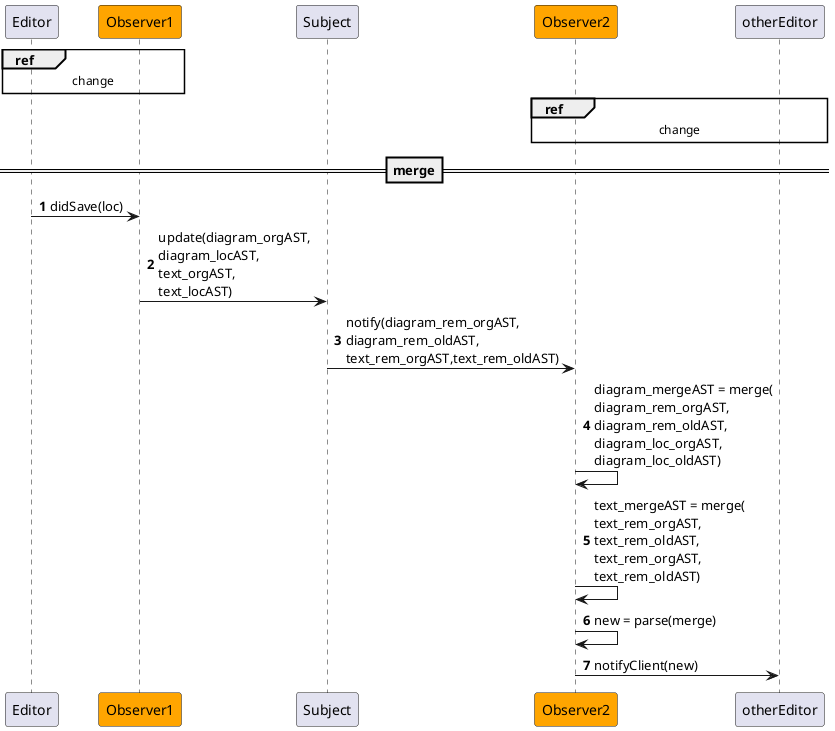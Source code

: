 @startuml
'vscode : Alt + D
autonumber

participant "Editor" as Editor1
'participant "LSPServer1" as Server1 #orange
participant "Observer1" as WSS1 #orange
participant Subject
participant "Observer2" as WSS2 #orange
'participant "Server2" as Server2 #orange
participant "otherEditor" as Editor2
'==change==
ref over Editor1,WSS1: change
ref over Editor2,WSS2: change
==merge==
Editor1 -> WSS1: didSave(loc)
WSS1 -> Subject: update(diagram_orgAST,\ndiagram_locAST,\ntext_orgAST,\ntext_locAST)
Subject -> WSS2: notify(diagram_rem_orgAST,\ndiagram_rem_oldAST,\ntext_rem_orgAST,text_rem_oldAST)
WSS2 -> WSS2: diagram_mergeAST = merge(\ndiagram_rem_orgAST,\ndiagram_rem_oldAST,\ndiagram_loc_orgAST,\ndiagram_loc_oldAST)
WSS2 -> WSS2: text_mergeAST = merge(\ntext_rem_orgAST,\ntext_rem_oldAST,\ntext_rem_orgAST,\ntext_rem_oldAST)
WSS2 -> WSS2: new = parse(merge)
WSS2 -> Editor2: notifyClient(new)

@enduml